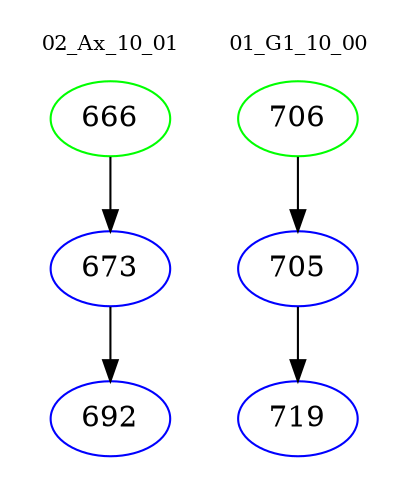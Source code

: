 digraph{
subgraph cluster_0 {
color = white
label = "02_Ax_10_01";
fontsize=10;
T0_666 [label="666", color="green"]
T0_666 -> T0_673 [color="black"]
T0_673 [label="673", color="blue"]
T0_673 -> T0_692 [color="black"]
T0_692 [label="692", color="blue"]
}
subgraph cluster_1 {
color = white
label = "01_G1_10_00";
fontsize=10;
T1_706 [label="706", color="green"]
T1_706 -> T1_705 [color="black"]
T1_705 [label="705", color="blue"]
T1_705 -> T1_719 [color="black"]
T1_719 [label="719", color="blue"]
}
}
